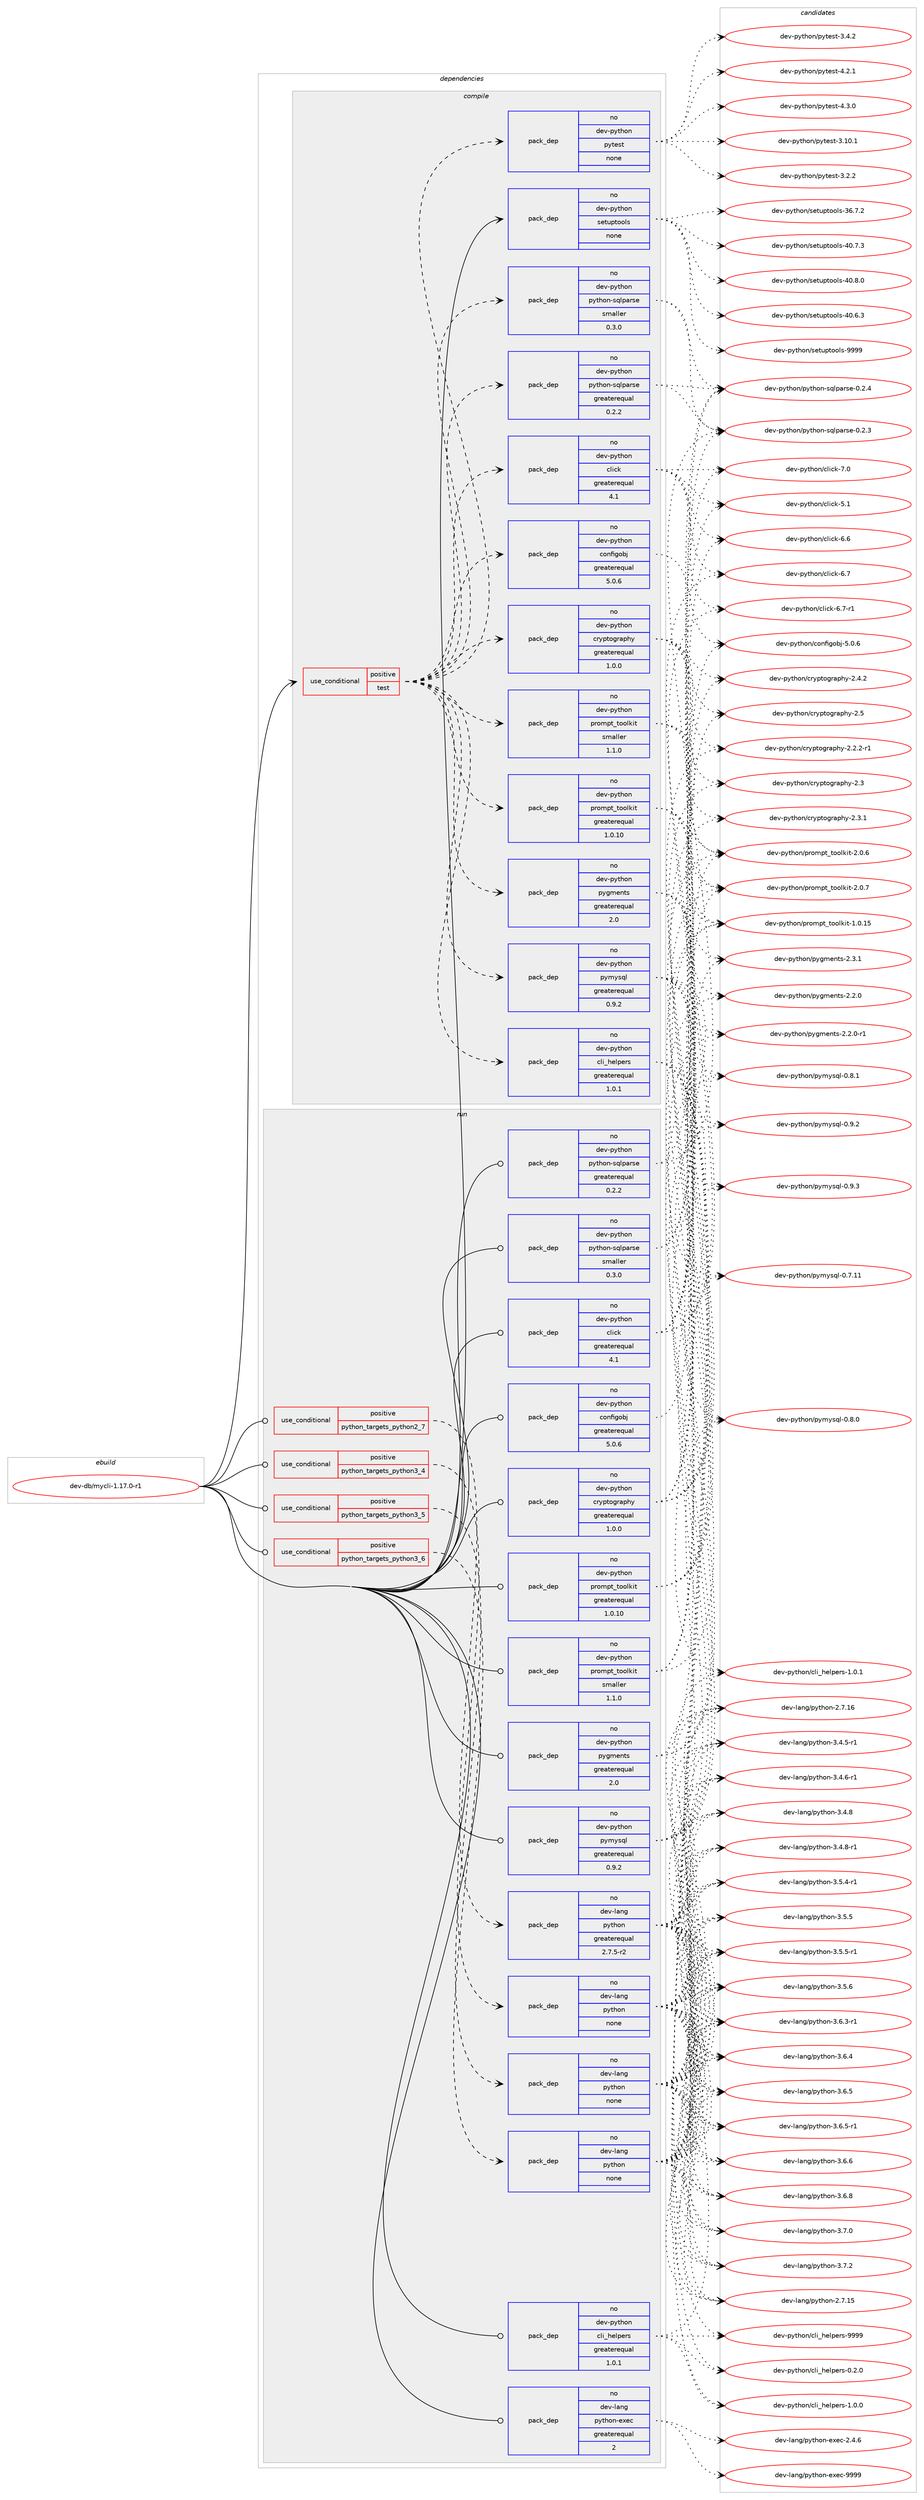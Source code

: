 digraph prolog {

# *************
# Graph options
# *************

newrank=true;
concentrate=true;
compound=true;
graph [rankdir=LR,fontname=Helvetica,fontsize=10,ranksep=1.5];#, ranksep=2.5, nodesep=0.2];
edge  [arrowhead=vee];
node  [fontname=Helvetica,fontsize=10];

# **********
# The ebuild
# **********

subgraph cluster_leftcol {
color=gray;
rank=same;
label=<<i>ebuild</i>>;
id [label="dev-db/mycli-1.17.0-r1", color=red, width=4, href="../dev-db/mycli-1.17.0-r1.svg"];
}

# ****************
# The dependencies
# ****************

subgraph cluster_midcol {
color=gray;
label=<<i>dependencies</i>>;
subgraph cluster_compile {
fillcolor="#eeeeee";
style=filled;
label=<<i>compile</i>>;
subgraph cond357206 {
dependency1319750 [label=<<TABLE BORDER="0" CELLBORDER="1" CELLSPACING="0" CELLPADDING="4"><TR><TD ROWSPAN="3" CELLPADDING="10">use_conditional</TD></TR><TR><TD>positive</TD></TR><TR><TD>test</TD></TR></TABLE>>, shape=none, color=red];
subgraph pack941618 {
dependency1319751 [label=<<TABLE BORDER="0" CELLBORDER="1" CELLSPACING="0" CELLPADDING="4" WIDTH="220"><TR><TD ROWSPAN="6" CELLPADDING="30">pack_dep</TD></TR><TR><TD WIDTH="110">no</TD></TR><TR><TD>dev-python</TD></TR><TR><TD>pytest</TD></TR><TR><TD>none</TD></TR><TR><TD></TD></TR></TABLE>>, shape=none, color=blue];
}
dependency1319750:e -> dependency1319751:w [weight=20,style="dashed",arrowhead="vee"];
subgraph pack941619 {
dependency1319752 [label=<<TABLE BORDER="0" CELLBORDER="1" CELLSPACING="0" CELLPADDING="4" WIDTH="220"><TR><TD ROWSPAN="6" CELLPADDING="30">pack_dep</TD></TR><TR><TD WIDTH="110">no</TD></TR><TR><TD>dev-python</TD></TR><TR><TD>cli_helpers</TD></TR><TR><TD>greaterequal</TD></TR><TR><TD>1.0.1</TD></TR></TABLE>>, shape=none, color=blue];
}
dependency1319750:e -> dependency1319752:w [weight=20,style="dashed",arrowhead="vee"];
subgraph pack941620 {
dependency1319753 [label=<<TABLE BORDER="0" CELLBORDER="1" CELLSPACING="0" CELLPADDING="4" WIDTH="220"><TR><TD ROWSPAN="6" CELLPADDING="30">pack_dep</TD></TR><TR><TD WIDTH="110">no</TD></TR><TR><TD>dev-python</TD></TR><TR><TD>click</TD></TR><TR><TD>greaterequal</TD></TR><TR><TD>4.1</TD></TR></TABLE>>, shape=none, color=blue];
}
dependency1319750:e -> dependency1319753:w [weight=20,style="dashed",arrowhead="vee"];
subgraph pack941621 {
dependency1319754 [label=<<TABLE BORDER="0" CELLBORDER="1" CELLSPACING="0" CELLPADDING="4" WIDTH="220"><TR><TD ROWSPAN="6" CELLPADDING="30">pack_dep</TD></TR><TR><TD WIDTH="110">no</TD></TR><TR><TD>dev-python</TD></TR><TR><TD>configobj</TD></TR><TR><TD>greaterequal</TD></TR><TR><TD>5.0.6</TD></TR></TABLE>>, shape=none, color=blue];
}
dependency1319750:e -> dependency1319754:w [weight=20,style="dashed",arrowhead="vee"];
subgraph pack941622 {
dependency1319755 [label=<<TABLE BORDER="0" CELLBORDER="1" CELLSPACING="0" CELLPADDING="4" WIDTH="220"><TR><TD ROWSPAN="6" CELLPADDING="30">pack_dep</TD></TR><TR><TD WIDTH="110">no</TD></TR><TR><TD>dev-python</TD></TR><TR><TD>cryptography</TD></TR><TR><TD>greaterequal</TD></TR><TR><TD>1.0.0</TD></TR></TABLE>>, shape=none, color=blue];
}
dependency1319750:e -> dependency1319755:w [weight=20,style="dashed",arrowhead="vee"];
subgraph pack941623 {
dependency1319756 [label=<<TABLE BORDER="0" CELLBORDER="1" CELLSPACING="0" CELLPADDING="4" WIDTH="220"><TR><TD ROWSPAN="6" CELLPADDING="30">pack_dep</TD></TR><TR><TD WIDTH="110">no</TD></TR><TR><TD>dev-python</TD></TR><TR><TD>prompt_toolkit</TD></TR><TR><TD>greaterequal</TD></TR><TR><TD>1.0.10</TD></TR></TABLE>>, shape=none, color=blue];
}
dependency1319750:e -> dependency1319756:w [weight=20,style="dashed",arrowhead="vee"];
subgraph pack941624 {
dependency1319757 [label=<<TABLE BORDER="0" CELLBORDER="1" CELLSPACING="0" CELLPADDING="4" WIDTH="220"><TR><TD ROWSPAN="6" CELLPADDING="30">pack_dep</TD></TR><TR><TD WIDTH="110">no</TD></TR><TR><TD>dev-python</TD></TR><TR><TD>prompt_toolkit</TD></TR><TR><TD>smaller</TD></TR><TR><TD>1.1.0</TD></TR></TABLE>>, shape=none, color=blue];
}
dependency1319750:e -> dependency1319757:w [weight=20,style="dashed",arrowhead="vee"];
subgraph pack941625 {
dependency1319758 [label=<<TABLE BORDER="0" CELLBORDER="1" CELLSPACING="0" CELLPADDING="4" WIDTH="220"><TR><TD ROWSPAN="6" CELLPADDING="30">pack_dep</TD></TR><TR><TD WIDTH="110">no</TD></TR><TR><TD>dev-python</TD></TR><TR><TD>pygments</TD></TR><TR><TD>greaterequal</TD></TR><TR><TD>2.0</TD></TR></TABLE>>, shape=none, color=blue];
}
dependency1319750:e -> dependency1319758:w [weight=20,style="dashed",arrowhead="vee"];
subgraph pack941626 {
dependency1319759 [label=<<TABLE BORDER="0" CELLBORDER="1" CELLSPACING="0" CELLPADDING="4" WIDTH="220"><TR><TD ROWSPAN="6" CELLPADDING="30">pack_dep</TD></TR><TR><TD WIDTH="110">no</TD></TR><TR><TD>dev-python</TD></TR><TR><TD>pymysql</TD></TR><TR><TD>greaterequal</TD></TR><TR><TD>0.9.2</TD></TR></TABLE>>, shape=none, color=blue];
}
dependency1319750:e -> dependency1319759:w [weight=20,style="dashed",arrowhead="vee"];
subgraph pack941627 {
dependency1319760 [label=<<TABLE BORDER="0" CELLBORDER="1" CELLSPACING="0" CELLPADDING="4" WIDTH="220"><TR><TD ROWSPAN="6" CELLPADDING="30">pack_dep</TD></TR><TR><TD WIDTH="110">no</TD></TR><TR><TD>dev-python</TD></TR><TR><TD>python-sqlparse</TD></TR><TR><TD>greaterequal</TD></TR><TR><TD>0.2.2</TD></TR></TABLE>>, shape=none, color=blue];
}
dependency1319750:e -> dependency1319760:w [weight=20,style="dashed",arrowhead="vee"];
subgraph pack941628 {
dependency1319761 [label=<<TABLE BORDER="0" CELLBORDER="1" CELLSPACING="0" CELLPADDING="4" WIDTH="220"><TR><TD ROWSPAN="6" CELLPADDING="30">pack_dep</TD></TR><TR><TD WIDTH="110">no</TD></TR><TR><TD>dev-python</TD></TR><TR><TD>python-sqlparse</TD></TR><TR><TD>smaller</TD></TR><TR><TD>0.3.0</TD></TR></TABLE>>, shape=none, color=blue];
}
dependency1319750:e -> dependency1319761:w [weight=20,style="dashed",arrowhead="vee"];
}
id:e -> dependency1319750:w [weight=20,style="solid",arrowhead="vee"];
subgraph pack941629 {
dependency1319762 [label=<<TABLE BORDER="0" CELLBORDER="1" CELLSPACING="0" CELLPADDING="4" WIDTH="220"><TR><TD ROWSPAN="6" CELLPADDING="30">pack_dep</TD></TR><TR><TD WIDTH="110">no</TD></TR><TR><TD>dev-python</TD></TR><TR><TD>setuptools</TD></TR><TR><TD>none</TD></TR><TR><TD></TD></TR></TABLE>>, shape=none, color=blue];
}
id:e -> dependency1319762:w [weight=20,style="solid",arrowhead="vee"];
}
subgraph cluster_compileandrun {
fillcolor="#eeeeee";
style=filled;
label=<<i>compile and run</i>>;
}
subgraph cluster_run {
fillcolor="#eeeeee";
style=filled;
label=<<i>run</i>>;
subgraph cond357207 {
dependency1319763 [label=<<TABLE BORDER="0" CELLBORDER="1" CELLSPACING="0" CELLPADDING="4"><TR><TD ROWSPAN="3" CELLPADDING="10">use_conditional</TD></TR><TR><TD>positive</TD></TR><TR><TD>python_targets_python2_7</TD></TR></TABLE>>, shape=none, color=red];
subgraph pack941630 {
dependency1319764 [label=<<TABLE BORDER="0" CELLBORDER="1" CELLSPACING="0" CELLPADDING="4" WIDTH="220"><TR><TD ROWSPAN="6" CELLPADDING="30">pack_dep</TD></TR><TR><TD WIDTH="110">no</TD></TR><TR><TD>dev-lang</TD></TR><TR><TD>python</TD></TR><TR><TD>greaterequal</TD></TR><TR><TD>2.7.5-r2</TD></TR></TABLE>>, shape=none, color=blue];
}
dependency1319763:e -> dependency1319764:w [weight=20,style="dashed",arrowhead="vee"];
}
id:e -> dependency1319763:w [weight=20,style="solid",arrowhead="odot"];
subgraph cond357208 {
dependency1319765 [label=<<TABLE BORDER="0" CELLBORDER="1" CELLSPACING="0" CELLPADDING="4"><TR><TD ROWSPAN="3" CELLPADDING="10">use_conditional</TD></TR><TR><TD>positive</TD></TR><TR><TD>python_targets_python3_4</TD></TR></TABLE>>, shape=none, color=red];
subgraph pack941631 {
dependency1319766 [label=<<TABLE BORDER="0" CELLBORDER="1" CELLSPACING="0" CELLPADDING="4" WIDTH="220"><TR><TD ROWSPAN="6" CELLPADDING="30">pack_dep</TD></TR><TR><TD WIDTH="110">no</TD></TR><TR><TD>dev-lang</TD></TR><TR><TD>python</TD></TR><TR><TD>none</TD></TR><TR><TD></TD></TR></TABLE>>, shape=none, color=blue];
}
dependency1319765:e -> dependency1319766:w [weight=20,style="dashed",arrowhead="vee"];
}
id:e -> dependency1319765:w [weight=20,style="solid",arrowhead="odot"];
subgraph cond357209 {
dependency1319767 [label=<<TABLE BORDER="0" CELLBORDER="1" CELLSPACING="0" CELLPADDING="4"><TR><TD ROWSPAN="3" CELLPADDING="10">use_conditional</TD></TR><TR><TD>positive</TD></TR><TR><TD>python_targets_python3_5</TD></TR></TABLE>>, shape=none, color=red];
subgraph pack941632 {
dependency1319768 [label=<<TABLE BORDER="0" CELLBORDER="1" CELLSPACING="0" CELLPADDING="4" WIDTH="220"><TR><TD ROWSPAN="6" CELLPADDING="30">pack_dep</TD></TR><TR><TD WIDTH="110">no</TD></TR><TR><TD>dev-lang</TD></TR><TR><TD>python</TD></TR><TR><TD>none</TD></TR><TR><TD></TD></TR></TABLE>>, shape=none, color=blue];
}
dependency1319767:e -> dependency1319768:w [weight=20,style="dashed",arrowhead="vee"];
}
id:e -> dependency1319767:w [weight=20,style="solid",arrowhead="odot"];
subgraph cond357210 {
dependency1319769 [label=<<TABLE BORDER="0" CELLBORDER="1" CELLSPACING="0" CELLPADDING="4"><TR><TD ROWSPAN="3" CELLPADDING="10">use_conditional</TD></TR><TR><TD>positive</TD></TR><TR><TD>python_targets_python3_6</TD></TR></TABLE>>, shape=none, color=red];
subgraph pack941633 {
dependency1319770 [label=<<TABLE BORDER="0" CELLBORDER="1" CELLSPACING="0" CELLPADDING="4" WIDTH="220"><TR><TD ROWSPAN="6" CELLPADDING="30">pack_dep</TD></TR><TR><TD WIDTH="110">no</TD></TR><TR><TD>dev-lang</TD></TR><TR><TD>python</TD></TR><TR><TD>none</TD></TR><TR><TD></TD></TR></TABLE>>, shape=none, color=blue];
}
dependency1319769:e -> dependency1319770:w [weight=20,style="dashed",arrowhead="vee"];
}
id:e -> dependency1319769:w [weight=20,style="solid",arrowhead="odot"];
subgraph pack941634 {
dependency1319771 [label=<<TABLE BORDER="0" CELLBORDER="1" CELLSPACING="0" CELLPADDING="4" WIDTH="220"><TR><TD ROWSPAN="6" CELLPADDING="30">pack_dep</TD></TR><TR><TD WIDTH="110">no</TD></TR><TR><TD>dev-lang</TD></TR><TR><TD>python-exec</TD></TR><TR><TD>greaterequal</TD></TR><TR><TD>2</TD></TR></TABLE>>, shape=none, color=blue];
}
id:e -> dependency1319771:w [weight=20,style="solid",arrowhead="odot"];
subgraph pack941635 {
dependency1319772 [label=<<TABLE BORDER="0" CELLBORDER="1" CELLSPACING="0" CELLPADDING="4" WIDTH="220"><TR><TD ROWSPAN="6" CELLPADDING="30">pack_dep</TD></TR><TR><TD WIDTH="110">no</TD></TR><TR><TD>dev-python</TD></TR><TR><TD>cli_helpers</TD></TR><TR><TD>greaterequal</TD></TR><TR><TD>1.0.1</TD></TR></TABLE>>, shape=none, color=blue];
}
id:e -> dependency1319772:w [weight=20,style="solid",arrowhead="odot"];
subgraph pack941636 {
dependency1319773 [label=<<TABLE BORDER="0" CELLBORDER="1" CELLSPACING="0" CELLPADDING="4" WIDTH="220"><TR><TD ROWSPAN="6" CELLPADDING="30">pack_dep</TD></TR><TR><TD WIDTH="110">no</TD></TR><TR><TD>dev-python</TD></TR><TR><TD>click</TD></TR><TR><TD>greaterequal</TD></TR><TR><TD>4.1</TD></TR></TABLE>>, shape=none, color=blue];
}
id:e -> dependency1319773:w [weight=20,style="solid",arrowhead="odot"];
subgraph pack941637 {
dependency1319774 [label=<<TABLE BORDER="0" CELLBORDER="1" CELLSPACING="0" CELLPADDING="4" WIDTH="220"><TR><TD ROWSPAN="6" CELLPADDING="30">pack_dep</TD></TR><TR><TD WIDTH="110">no</TD></TR><TR><TD>dev-python</TD></TR><TR><TD>configobj</TD></TR><TR><TD>greaterequal</TD></TR><TR><TD>5.0.6</TD></TR></TABLE>>, shape=none, color=blue];
}
id:e -> dependency1319774:w [weight=20,style="solid",arrowhead="odot"];
subgraph pack941638 {
dependency1319775 [label=<<TABLE BORDER="0" CELLBORDER="1" CELLSPACING="0" CELLPADDING="4" WIDTH="220"><TR><TD ROWSPAN="6" CELLPADDING="30">pack_dep</TD></TR><TR><TD WIDTH="110">no</TD></TR><TR><TD>dev-python</TD></TR><TR><TD>cryptography</TD></TR><TR><TD>greaterequal</TD></TR><TR><TD>1.0.0</TD></TR></TABLE>>, shape=none, color=blue];
}
id:e -> dependency1319775:w [weight=20,style="solid",arrowhead="odot"];
subgraph pack941639 {
dependency1319776 [label=<<TABLE BORDER="0" CELLBORDER="1" CELLSPACING="0" CELLPADDING="4" WIDTH="220"><TR><TD ROWSPAN="6" CELLPADDING="30">pack_dep</TD></TR><TR><TD WIDTH="110">no</TD></TR><TR><TD>dev-python</TD></TR><TR><TD>prompt_toolkit</TD></TR><TR><TD>greaterequal</TD></TR><TR><TD>1.0.10</TD></TR></TABLE>>, shape=none, color=blue];
}
id:e -> dependency1319776:w [weight=20,style="solid",arrowhead="odot"];
subgraph pack941640 {
dependency1319777 [label=<<TABLE BORDER="0" CELLBORDER="1" CELLSPACING="0" CELLPADDING="4" WIDTH="220"><TR><TD ROWSPAN="6" CELLPADDING="30">pack_dep</TD></TR><TR><TD WIDTH="110">no</TD></TR><TR><TD>dev-python</TD></TR><TR><TD>prompt_toolkit</TD></TR><TR><TD>smaller</TD></TR><TR><TD>1.1.0</TD></TR></TABLE>>, shape=none, color=blue];
}
id:e -> dependency1319777:w [weight=20,style="solid",arrowhead="odot"];
subgraph pack941641 {
dependency1319778 [label=<<TABLE BORDER="0" CELLBORDER="1" CELLSPACING="0" CELLPADDING="4" WIDTH="220"><TR><TD ROWSPAN="6" CELLPADDING="30">pack_dep</TD></TR><TR><TD WIDTH="110">no</TD></TR><TR><TD>dev-python</TD></TR><TR><TD>pygments</TD></TR><TR><TD>greaterequal</TD></TR><TR><TD>2.0</TD></TR></TABLE>>, shape=none, color=blue];
}
id:e -> dependency1319778:w [weight=20,style="solid",arrowhead="odot"];
subgraph pack941642 {
dependency1319779 [label=<<TABLE BORDER="0" CELLBORDER="1" CELLSPACING="0" CELLPADDING="4" WIDTH="220"><TR><TD ROWSPAN="6" CELLPADDING="30">pack_dep</TD></TR><TR><TD WIDTH="110">no</TD></TR><TR><TD>dev-python</TD></TR><TR><TD>pymysql</TD></TR><TR><TD>greaterequal</TD></TR><TR><TD>0.9.2</TD></TR></TABLE>>, shape=none, color=blue];
}
id:e -> dependency1319779:w [weight=20,style="solid",arrowhead="odot"];
subgraph pack941643 {
dependency1319780 [label=<<TABLE BORDER="0" CELLBORDER="1" CELLSPACING="0" CELLPADDING="4" WIDTH="220"><TR><TD ROWSPAN="6" CELLPADDING="30">pack_dep</TD></TR><TR><TD WIDTH="110">no</TD></TR><TR><TD>dev-python</TD></TR><TR><TD>python-sqlparse</TD></TR><TR><TD>greaterequal</TD></TR><TR><TD>0.2.2</TD></TR></TABLE>>, shape=none, color=blue];
}
id:e -> dependency1319780:w [weight=20,style="solid",arrowhead="odot"];
subgraph pack941644 {
dependency1319781 [label=<<TABLE BORDER="0" CELLBORDER="1" CELLSPACING="0" CELLPADDING="4" WIDTH="220"><TR><TD ROWSPAN="6" CELLPADDING="30">pack_dep</TD></TR><TR><TD WIDTH="110">no</TD></TR><TR><TD>dev-python</TD></TR><TR><TD>python-sqlparse</TD></TR><TR><TD>smaller</TD></TR><TR><TD>0.3.0</TD></TR></TABLE>>, shape=none, color=blue];
}
id:e -> dependency1319781:w [weight=20,style="solid",arrowhead="odot"];
}
}

# **************
# The candidates
# **************

subgraph cluster_choices {
rank=same;
color=gray;
label=<<i>candidates</i>>;

subgraph choice941618 {
color=black;
nodesep=1;
choice100101118451121211161041111104711212111610111511645514649484649 [label="dev-python/pytest-3.10.1", color=red, width=4,href="../dev-python/pytest-3.10.1.svg"];
choice1001011184511212111610411111047112121116101115116455146504650 [label="dev-python/pytest-3.2.2", color=red, width=4,href="../dev-python/pytest-3.2.2.svg"];
choice1001011184511212111610411111047112121116101115116455146524650 [label="dev-python/pytest-3.4.2", color=red, width=4,href="../dev-python/pytest-3.4.2.svg"];
choice1001011184511212111610411111047112121116101115116455246504649 [label="dev-python/pytest-4.2.1", color=red, width=4,href="../dev-python/pytest-4.2.1.svg"];
choice1001011184511212111610411111047112121116101115116455246514648 [label="dev-python/pytest-4.3.0", color=red, width=4,href="../dev-python/pytest-4.3.0.svg"];
dependency1319751:e -> choice100101118451121211161041111104711212111610111511645514649484649:w [style=dotted,weight="100"];
dependency1319751:e -> choice1001011184511212111610411111047112121116101115116455146504650:w [style=dotted,weight="100"];
dependency1319751:e -> choice1001011184511212111610411111047112121116101115116455146524650:w [style=dotted,weight="100"];
dependency1319751:e -> choice1001011184511212111610411111047112121116101115116455246504649:w [style=dotted,weight="100"];
dependency1319751:e -> choice1001011184511212111610411111047112121116101115116455246514648:w [style=dotted,weight="100"];
}
subgraph choice941619 {
color=black;
nodesep=1;
choice10010111845112121116104111110479910810595104101108112101114115454846504648 [label="dev-python/cli_helpers-0.2.0", color=red, width=4,href="../dev-python/cli_helpers-0.2.0.svg"];
choice10010111845112121116104111110479910810595104101108112101114115454946484648 [label="dev-python/cli_helpers-1.0.0", color=red, width=4,href="../dev-python/cli_helpers-1.0.0.svg"];
choice10010111845112121116104111110479910810595104101108112101114115454946484649 [label="dev-python/cli_helpers-1.0.1", color=red, width=4,href="../dev-python/cli_helpers-1.0.1.svg"];
choice100101118451121211161041111104799108105951041011081121011141154557575757 [label="dev-python/cli_helpers-9999", color=red, width=4,href="../dev-python/cli_helpers-9999.svg"];
dependency1319752:e -> choice10010111845112121116104111110479910810595104101108112101114115454846504648:w [style=dotted,weight="100"];
dependency1319752:e -> choice10010111845112121116104111110479910810595104101108112101114115454946484648:w [style=dotted,weight="100"];
dependency1319752:e -> choice10010111845112121116104111110479910810595104101108112101114115454946484649:w [style=dotted,weight="100"];
dependency1319752:e -> choice100101118451121211161041111104799108105951041011081121011141154557575757:w [style=dotted,weight="100"];
}
subgraph choice941620 {
color=black;
nodesep=1;
choice1001011184511212111610411111047991081059910745534649 [label="dev-python/click-5.1", color=red, width=4,href="../dev-python/click-5.1.svg"];
choice1001011184511212111610411111047991081059910745544654 [label="dev-python/click-6.6", color=red, width=4,href="../dev-python/click-6.6.svg"];
choice1001011184511212111610411111047991081059910745544655 [label="dev-python/click-6.7", color=red, width=4,href="../dev-python/click-6.7.svg"];
choice10010111845112121116104111110479910810599107455446554511449 [label="dev-python/click-6.7-r1", color=red, width=4,href="../dev-python/click-6.7-r1.svg"];
choice1001011184511212111610411111047991081059910745554648 [label="dev-python/click-7.0", color=red, width=4,href="../dev-python/click-7.0.svg"];
dependency1319753:e -> choice1001011184511212111610411111047991081059910745534649:w [style=dotted,weight="100"];
dependency1319753:e -> choice1001011184511212111610411111047991081059910745544654:w [style=dotted,weight="100"];
dependency1319753:e -> choice1001011184511212111610411111047991081059910745544655:w [style=dotted,weight="100"];
dependency1319753:e -> choice10010111845112121116104111110479910810599107455446554511449:w [style=dotted,weight="100"];
dependency1319753:e -> choice1001011184511212111610411111047991081059910745554648:w [style=dotted,weight="100"];
}
subgraph choice941621 {
color=black;
nodesep=1;
choice10010111845112121116104111110479911111010210510311198106455346484654 [label="dev-python/configobj-5.0.6", color=red, width=4,href="../dev-python/configobj-5.0.6.svg"];
dependency1319754:e -> choice10010111845112121116104111110479911111010210510311198106455346484654:w [style=dotted,weight="100"];
}
subgraph choice941622 {
color=black;
nodesep=1;
choice100101118451121211161041111104799114121112116111103114971121041214550465046504511449 [label="dev-python/cryptography-2.2.2-r1", color=red, width=4,href="../dev-python/cryptography-2.2.2-r1.svg"];
choice1001011184511212111610411111047991141211121161111031149711210412145504651 [label="dev-python/cryptography-2.3", color=red, width=4,href="../dev-python/cryptography-2.3.svg"];
choice10010111845112121116104111110479911412111211611110311497112104121455046514649 [label="dev-python/cryptography-2.3.1", color=red, width=4,href="../dev-python/cryptography-2.3.1.svg"];
choice10010111845112121116104111110479911412111211611110311497112104121455046524650 [label="dev-python/cryptography-2.4.2", color=red, width=4,href="../dev-python/cryptography-2.4.2.svg"];
choice1001011184511212111610411111047991141211121161111031149711210412145504653 [label="dev-python/cryptography-2.5", color=red, width=4,href="../dev-python/cryptography-2.5.svg"];
dependency1319755:e -> choice100101118451121211161041111104799114121112116111103114971121041214550465046504511449:w [style=dotted,weight="100"];
dependency1319755:e -> choice1001011184511212111610411111047991141211121161111031149711210412145504651:w [style=dotted,weight="100"];
dependency1319755:e -> choice10010111845112121116104111110479911412111211611110311497112104121455046514649:w [style=dotted,weight="100"];
dependency1319755:e -> choice10010111845112121116104111110479911412111211611110311497112104121455046524650:w [style=dotted,weight="100"];
dependency1319755:e -> choice1001011184511212111610411111047991141211121161111031149711210412145504653:w [style=dotted,weight="100"];
}
subgraph choice941623 {
color=black;
nodesep=1;
choice10010111845112121116104111110471121141111091121169511611111110810710511645494648464953 [label="dev-python/prompt_toolkit-1.0.15", color=red, width=4,href="../dev-python/prompt_toolkit-1.0.15.svg"];
choice100101118451121211161041111104711211411110911211695116111111108107105116455046484654 [label="dev-python/prompt_toolkit-2.0.6", color=red, width=4,href="../dev-python/prompt_toolkit-2.0.6.svg"];
choice100101118451121211161041111104711211411110911211695116111111108107105116455046484655 [label="dev-python/prompt_toolkit-2.0.7", color=red, width=4,href="../dev-python/prompt_toolkit-2.0.7.svg"];
dependency1319756:e -> choice10010111845112121116104111110471121141111091121169511611111110810710511645494648464953:w [style=dotted,weight="100"];
dependency1319756:e -> choice100101118451121211161041111104711211411110911211695116111111108107105116455046484654:w [style=dotted,weight="100"];
dependency1319756:e -> choice100101118451121211161041111104711211411110911211695116111111108107105116455046484655:w [style=dotted,weight="100"];
}
subgraph choice941624 {
color=black;
nodesep=1;
choice10010111845112121116104111110471121141111091121169511611111110810710511645494648464953 [label="dev-python/prompt_toolkit-1.0.15", color=red, width=4,href="../dev-python/prompt_toolkit-1.0.15.svg"];
choice100101118451121211161041111104711211411110911211695116111111108107105116455046484654 [label="dev-python/prompt_toolkit-2.0.6", color=red, width=4,href="../dev-python/prompt_toolkit-2.0.6.svg"];
choice100101118451121211161041111104711211411110911211695116111111108107105116455046484655 [label="dev-python/prompt_toolkit-2.0.7", color=red, width=4,href="../dev-python/prompt_toolkit-2.0.7.svg"];
dependency1319757:e -> choice10010111845112121116104111110471121141111091121169511611111110810710511645494648464953:w [style=dotted,weight="100"];
dependency1319757:e -> choice100101118451121211161041111104711211411110911211695116111111108107105116455046484654:w [style=dotted,weight="100"];
dependency1319757:e -> choice100101118451121211161041111104711211411110911211695116111111108107105116455046484655:w [style=dotted,weight="100"];
}
subgraph choice941625 {
color=black;
nodesep=1;
choice1001011184511212111610411111047112121103109101110116115455046504648 [label="dev-python/pygments-2.2.0", color=red, width=4,href="../dev-python/pygments-2.2.0.svg"];
choice10010111845112121116104111110471121211031091011101161154550465046484511449 [label="dev-python/pygments-2.2.0-r1", color=red, width=4,href="../dev-python/pygments-2.2.0-r1.svg"];
choice1001011184511212111610411111047112121103109101110116115455046514649 [label="dev-python/pygments-2.3.1", color=red, width=4,href="../dev-python/pygments-2.3.1.svg"];
dependency1319758:e -> choice1001011184511212111610411111047112121103109101110116115455046504648:w [style=dotted,weight="100"];
dependency1319758:e -> choice10010111845112121116104111110471121211031091011101161154550465046484511449:w [style=dotted,weight="100"];
dependency1319758:e -> choice1001011184511212111610411111047112121103109101110116115455046514649:w [style=dotted,weight="100"];
}
subgraph choice941626 {
color=black;
nodesep=1;
choice100101118451121211161041111104711212110912111511310845484655464949 [label="dev-python/pymysql-0.7.11", color=red, width=4,href="../dev-python/pymysql-0.7.11.svg"];
choice1001011184511212111610411111047112121109121115113108454846564648 [label="dev-python/pymysql-0.8.0", color=red, width=4,href="../dev-python/pymysql-0.8.0.svg"];
choice1001011184511212111610411111047112121109121115113108454846564649 [label="dev-python/pymysql-0.8.1", color=red, width=4,href="../dev-python/pymysql-0.8.1.svg"];
choice1001011184511212111610411111047112121109121115113108454846574650 [label="dev-python/pymysql-0.9.2", color=red, width=4,href="../dev-python/pymysql-0.9.2.svg"];
choice1001011184511212111610411111047112121109121115113108454846574651 [label="dev-python/pymysql-0.9.3", color=red, width=4,href="../dev-python/pymysql-0.9.3.svg"];
dependency1319759:e -> choice100101118451121211161041111104711212110912111511310845484655464949:w [style=dotted,weight="100"];
dependency1319759:e -> choice1001011184511212111610411111047112121109121115113108454846564648:w [style=dotted,weight="100"];
dependency1319759:e -> choice1001011184511212111610411111047112121109121115113108454846564649:w [style=dotted,weight="100"];
dependency1319759:e -> choice1001011184511212111610411111047112121109121115113108454846574650:w [style=dotted,weight="100"];
dependency1319759:e -> choice1001011184511212111610411111047112121109121115113108454846574651:w [style=dotted,weight="100"];
}
subgraph choice941627 {
color=black;
nodesep=1;
choice10010111845112121116104111110471121211161041111104511511310811297114115101454846504651 [label="dev-python/python-sqlparse-0.2.3", color=red, width=4,href="../dev-python/python-sqlparse-0.2.3.svg"];
choice10010111845112121116104111110471121211161041111104511511310811297114115101454846504652 [label="dev-python/python-sqlparse-0.2.4", color=red, width=4,href="../dev-python/python-sqlparse-0.2.4.svg"];
dependency1319760:e -> choice10010111845112121116104111110471121211161041111104511511310811297114115101454846504651:w [style=dotted,weight="100"];
dependency1319760:e -> choice10010111845112121116104111110471121211161041111104511511310811297114115101454846504652:w [style=dotted,weight="100"];
}
subgraph choice941628 {
color=black;
nodesep=1;
choice10010111845112121116104111110471121211161041111104511511310811297114115101454846504651 [label="dev-python/python-sqlparse-0.2.3", color=red, width=4,href="../dev-python/python-sqlparse-0.2.3.svg"];
choice10010111845112121116104111110471121211161041111104511511310811297114115101454846504652 [label="dev-python/python-sqlparse-0.2.4", color=red, width=4,href="../dev-python/python-sqlparse-0.2.4.svg"];
dependency1319761:e -> choice10010111845112121116104111110471121211161041111104511511310811297114115101454846504651:w [style=dotted,weight="100"];
dependency1319761:e -> choice10010111845112121116104111110471121211161041111104511511310811297114115101454846504652:w [style=dotted,weight="100"];
}
subgraph choice941629 {
color=black;
nodesep=1;
choice100101118451121211161041111104711510111611711211611111110811545515446554650 [label="dev-python/setuptools-36.7.2", color=red, width=4,href="../dev-python/setuptools-36.7.2.svg"];
choice100101118451121211161041111104711510111611711211611111110811545524846544651 [label="dev-python/setuptools-40.6.3", color=red, width=4,href="../dev-python/setuptools-40.6.3.svg"];
choice100101118451121211161041111104711510111611711211611111110811545524846554651 [label="dev-python/setuptools-40.7.3", color=red, width=4,href="../dev-python/setuptools-40.7.3.svg"];
choice100101118451121211161041111104711510111611711211611111110811545524846564648 [label="dev-python/setuptools-40.8.0", color=red, width=4,href="../dev-python/setuptools-40.8.0.svg"];
choice10010111845112121116104111110471151011161171121161111111081154557575757 [label="dev-python/setuptools-9999", color=red, width=4,href="../dev-python/setuptools-9999.svg"];
dependency1319762:e -> choice100101118451121211161041111104711510111611711211611111110811545515446554650:w [style=dotted,weight="100"];
dependency1319762:e -> choice100101118451121211161041111104711510111611711211611111110811545524846544651:w [style=dotted,weight="100"];
dependency1319762:e -> choice100101118451121211161041111104711510111611711211611111110811545524846554651:w [style=dotted,weight="100"];
dependency1319762:e -> choice100101118451121211161041111104711510111611711211611111110811545524846564648:w [style=dotted,weight="100"];
dependency1319762:e -> choice10010111845112121116104111110471151011161171121161111111081154557575757:w [style=dotted,weight="100"];
}
subgraph choice941630 {
color=black;
nodesep=1;
choice10010111845108971101034711212111610411111045504655464953 [label="dev-lang/python-2.7.15", color=red, width=4,href="../dev-lang/python-2.7.15.svg"];
choice10010111845108971101034711212111610411111045504655464954 [label="dev-lang/python-2.7.16", color=red, width=4,href="../dev-lang/python-2.7.16.svg"];
choice1001011184510897110103471121211161041111104551465246534511449 [label="dev-lang/python-3.4.5-r1", color=red, width=4,href="../dev-lang/python-3.4.5-r1.svg"];
choice1001011184510897110103471121211161041111104551465246544511449 [label="dev-lang/python-3.4.6-r1", color=red, width=4,href="../dev-lang/python-3.4.6-r1.svg"];
choice100101118451089711010347112121116104111110455146524656 [label="dev-lang/python-3.4.8", color=red, width=4,href="../dev-lang/python-3.4.8.svg"];
choice1001011184510897110103471121211161041111104551465246564511449 [label="dev-lang/python-3.4.8-r1", color=red, width=4,href="../dev-lang/python-3.4.8-r1.svg"];
choice1001011184510897110103471121211161041111104551465346524511449 [label="dev-lang/python-3.5.4-r1", color=red, width=4,href="../dev-lang/python-3.5.4-r1.svg"];
choice100101118451089711010347112121116104111110455146534653 [label="dev-lang/python-3.5.5", color=red, width=4,href="../dev-lang/python-3.5.5.svg"];
choice1001011184510897110103471121211161041111104551465346534511449 [label="dev-lang/python-3.5.5-r1", color=red, width=4,href="../dev-lang/python-3.5.5-r1.svg"];
choice100101118451089711010347112121116104111110455146534654 [label="dev-lang/python-3.5.6", color=red, width=4,href="../dev-lang/python-3.5.6.svg"];
choice1001011184510897110103471121211161041111104551465446514511449 [label="dev-lang/python-3.6.3-r1", color=red, width=4,href="../dev-lang/python-3.6.3-r1.svg"];
choice100101118451089711010347112121116104111110455146544652 [label="dev-lang/python-3.6.4", color=red, width=4,href="../dev-lang/python-3.6.4.svg"];
choice100101118451089711010347112121116104111110455146544653 [label="dev-lang/python-3.6.5", color=red, width=4,href="../dev-lang/python-3.6.5.svg"];
choice1001011184510897110103471121211161041111104551465446534511449 [label="dev-lang/python-3.6.5-r1", color=red, width=4,href="../dev-lang/python-3.6.5-r1.svg"];
choice100101118451089711010347112121116104111110455146544654 [label="dev-lang/python-3.6.6", color=red, width=4,href="../dev-lang/python-3.6.6.svg"];
choice100101118451089711010347112121116104111110455146544656 [label="dev-lang/python-3.6.8", color=red, width=4,href="../dev-lang/python-3.6.8.svg"];
choice100101118451089711010347112121116104111110455146554648 [label="dev-lang/python-3.7.0", color=red, width=4,href="../dev-lang/python-3.7.0.svg"];
choice100101118451089711010347112121116104111110455146554650 [label="dev-lang/python-3.7.2", color=red, width=4,href="../dev-lang/python-3.7.2.svg"];
dependency1319764:e -> choice10010111845108971101034711212111610411111045504655464953:w [style=dotted,weight="100"];
dependency1319764:e -> choice10010111845108971101034711212111610411111045504655464954:w [style=dotted,weight="100"];
dependency1319764:e -> choice1001011184510897110103471121211161041111104551465246534511449:w [style=dotted,weight="100"];
dependency1319764:e -> choice1001011184510897110103471121211161041111104551465246544511449:w [style=dotted,weight="100"];
dependency1319764:e -> choice100101118451089711010347112121116104111110455146524656:w [style=dotted,weight="100"];
dependency1319764:e -> choice1001011184510897110103471121211161041111104551465246564511449:w [style=dotted,weight="100"];
dependency1319764:e -> choice1001011184510897110103471121211161041111104551465346524511449:w [style=dotted,weight="100"];
dependency1319764:e -> choice100101118451089711010347112121116104111110455146534653:w [style=dotted,weight="100"];
dependency1319764:e -> choice1001011184510897110103471121211161041111104551465346534511449:w [style=dotted,weight="100"];
dependency1319764:e -> choice100101118451089711010347112121116104111110455146534654:w [style=dotted,weight="100"];
dependency1319764:e -> choice1001011184510897110103471121211161041111104551465446514511449:w [style=dotted,weight="100"];
dependency1319764:e -> choice100101118451089711010347112121116104111110455146544652:w [style=dotted,weight="100"];
dependency1319764:e -> choice100101118451089711010347112121116104111110455146544653:w [style=dotted,weight="100"];
dependency1319764:e -> choice1001011184510897110103471121211161041111104551465446534511449:w [style=dotted,weight="100"];
dependency1319764:e -> choice100101118451089711010347112121116104111110455146544654:w [style=dotted,weight="100"];
dependency1319764:e -> choice100101118451089711010347112121116104111110455146544656:w [style=dotted,weight="100"];
dependency1319764:e -> choice100101118451089711010347112121116104111110455146554648:w [style=dotted,weight="100"];
dependency1319764:e -> choice100101118451089711010347112121116104111110455146554650:w [style=dotted,weight="100"];
}
subgraph choice941631 {
color=black;
nodesep=1;
choice10010111845108971101034711212111610411111045504655464953 [label="dev-lang/python-2.7.15", color=red, width=4,href="../dev-lang/python-2.7.15.svg"];
choice10010111845108971101034711212111610411111045504655464954 [label="dev-lang/python-2.7.16", color=red, width=4,href="../dev-lang/python-2.7.16.svg"];
choice1001011184510897110103471121211161041111104551465246534511449 [label="dev-lang/python-3.4.5-r1", color=red, width=4,href="../dev-lang/python-3.4.5-r1.svg"];
choice1001011184510897110103471121211161041111104551465246544511449 [label="dev-lang/python-3.4.6-r1", color=red, width=4,href="../dev-lang/python-3.4.6-r1.svg"];
choice100101118451089711010347112121116104111110455146524656 [label="dev-lang/python-3.4.8", color=red, width=4,href="../dev-lang/python-3.4.8.svg"];
choice1001011184510897110103471121211161041111104551465246564511449 [label="dev-lang/python-3.4.8-r1", color=red, width=4,href="../dev-lang/python-3.4.8-r1.svg"];
choice1001011184510897110103471121211161041111104551465346524511449 [label="dev-lang/python-3.5.4-r1", color=red, width=4,href="../dev-lang/python-3.5.4-r1.svg"];
choice100101118451089711010347112121116104111110455146534653 [label="dev-lang/python-3.5.5", color=red, width=4,href="../dev-lang/python-3.5.5.svg"];
choice1001011184510897110103471121211161041111104551465346534511449 [label="dev-lang/python-3.5.5-r1", color=red, width=4,href="../dev-lang/python-3.5.5-r1.svg"];
choice100101118451089711010347112121116104111110455146534654 [label="dev-lang/python-3.5.6", color=red, width=4,href="../dev-lang/python-3.5.6.svg"];
choice1001011184510897110103471121211161041111104551465446514511449 [label="dev-lang/python-3.6.3-r1", color=red, width=4,href="../dev-lang/python-3.6.3-r1.svg"];
choice100101118451089711010347112121116104111110455146544652 [label="dev-lang/python-3.6.4", color=red, width=4,href="../dev-lang/python-3.6.4.svg"];
choice100101118451089711010347112121116104111110455146544653 [label="dev-lang/python-3.6.5", color=red, width=4,href="../dev-lang/python-3.6.5.svg"];
choice1001011184510897110103471121211161041111104551465446534511449 [label="dev-lang/python-3.6.5-r1", color=red, width=4,href="../dev-lang/python-3.6.5-r1.svg"];
choice100101118451089711010347112121116104111110455146544654 [label="dev-lang/python-3.6.6", color=red, width=4,href="../dev-lang/python-3.6.6.svg"];
choice100101118451089711010347112121116104111110455146544656 [label="dev-lang/python-3.6.8", color=red, width=4,href="../dev-lang/python-3.6.8.svg"];
choice100101118451089711010347112121116104111110455146554648 [label="dev-lang/python-3.7.0", color=red, width=4,href="../dev-lang/python-3.7.0.svg"];
choice100101118451089711010347112121116104111110455146554650 [label="dev-lang/python-3.7.2", color=red, width=4,href="../dev-lang/python-3.7.2.svg"];
dependency1319766:e -> choice10010111845108971101034711212111610411111045504655464953:w [style=dotted,weight="100"];
dependency1319766:e -> choice10010111845108971101034711212111610411111045504655464954:w [style=dotted,weight="100"];
dependency1319766:e -> choice1001011184510897110103471121211161041111104551465246534511449:w [style=dotted,weight="100"];
dependency1319766:e -> choice1001011184510897110103471121211161041111104551465246544511449:w [style=dotted,weight="100"];
dependency1319766:e -> choice100101118451089711010347112121116104111110455146524656:w [style=dotted,weight="100"];
dependency1319766:e -> choice1001011184510897110103471121211161041111104551465246564511449:w [style=dotted,weight="100"];
dependency1319766:e -> choice1001011184510897110103471121211161041111104551465346524511449:w [style=dotted,weight="100"];
dependency1319766:e -> choice100101118451089711010347112121116104111110455146534653:w [style=dotted,weight="100"];
dependency1319766:e -> choice1001011184510897110103471121211161041111104551465346534511449:w [style=dotted,weight="100"];
dependency1319766:e -> choice100101118451089711010347112121116104111110455146534654:w [style=dotted,weight="100"];
dependency1319766:e -> choice1001011184510897110103471121211161041111104551465446514511449:w [style=dotted,weight="100"];
dependency1319766:e -> choice100101118451089711010347112121116104111110455146544652:w [style=dotted,weight="100"];
dependency1319766:e -> choice100101118451089711010347112121116104111110455146544653:w [style=dotted,weight="100"];
dependency1319766:e -> choice1001011184510897110103471121211161041111104551465446534511449:w [style=dotted,weight="100"];
dependency1319766:e -> choice100101118451089711010347112121116104111110455146544654:w [style=dotted,weight="100"];
dependency1319766:e -> choice100101118451089711010347112121116104111110455146544656:w [style=dotted,weight="100"];
dependency1319766:e -> choice100101118451089711010347112121116104111110455146554648:w [style=dotted,weight="100"];
dependency1319766:e -> choice100101118451089711010347112121116104111110455146554650:w [style=dotted,weight="100"];
}
subgraph choice941632 {
color=black;
nodesep=1;
choice10010111845108971101034711212111610411111045504655464953 [label="dev-lang/python-2.7.15", color=red, width=4,href="../dev-lang/python-2.7.15.svg"];
choice10010111845108971101034711212111610411111045504655464954 [label="dev-lang/python-2.7.16", color=red, width=4,href="../dev-lang/python-2.7.16.svg"];
choice1001011184510897110103471121211161041111104551465246534511449 [label="dev-lang/python-3.4.5-r1", color=red, width=4,href="../dev-lang/python-3.4.5-r1.svg"];
choice1001011184510897110103471121211161041111104551465246544511449 [label="dev-lang/python-3.4.6-r1", color=red, width=4,href="../dev-lang/python-3.4.6-r1.svg"];
choice100101118451089711010347112121116104111110455146524656 [label="dev-lang/python-3.4.8", color=red, width=4,href="../dev-lang/python-3.4.8.svg"];
choice1001011184510897110103471121211161041111104551465246564511449 [label="dev-lang/python-3.4.8-r1", color=red, width=4,href="../dev-lang/python-3.4.8-r1.svg"];
choice1001011184510897110103471121211161041111104551465346524511449 [label="dev-lang/python-3.5.4-r1", color=red, width=4,href="../dev-lang/python-3.5.4-r1.svg"];
choice100101118451089711010347112121116104111110455146534653 [label="dev-lang/python-3.5.5", color=red, width=4,href="../dev-lang/python-3.5.5.svg"];
choice1001011184510897110103471121211161041111104551465346534511449 [label="dev-lang/python-3.5.5-r1", color=red, width=4,href="../dev-lang/python-3.5.5-r1.svg"];
choice100101118451089711010347112121116104111110455146534654 [label="dev-lang/python-3.5.6", color=red, width=4,href="../dev-lang/python-3.5.6.svg"];
choice1001011184510897110103471121211161041111104551465446514511449 [label="dev-lang/python-3.6.3-r1", color=red, width=4,href="../dev-lang/python-3.6.3-r1.svg"];
choice100101118451089711010347112121116104111110455146544652 [label="dev-lang/python-3.6.4", color=red, width=4,href="../dev-lang/python-3.6.4.svg"];
choice100101118451089711010347112121116104111110455146544653 [label="dev-lang/python-3.6.5", color=red, width=4,href="../dev-lang/python-3.6.5.svg"];
choice1001011184510897110103471121211161041111104551465446534511449 [label="dev-lang/python-3.6.5-r1", color=red, width=4,href="../dev-lang/python-3.6.5-r1.svg"];
choice100101118451089711010347112121116104111110455146544654 [label="dev-lang/python-3.6.6", color=red, width=4,href="../dev-lang/python-3.6.6.svg"];
choice100101118451089711010347112121116104111110455146544656 [label="dev-lang/python-3.6.8", color=red, width=4,href="../dev-lang/python-3.6.8.svg"];
choice100101118451089711010347112121116104111110455146554648 [label="dev-lang/python-3.7.0", color=red, width=4,href="../dev-lang/python-3.7.0.svg"];
choice100101118451089711010347112121116104111110455146554650 [label="dev-lang/python-3.7.2", color=red, width=4,href="../dev-lang/python-3.7.2.svg"];
dependency1319768:e -> choice10010111845108971101034711212111610411111045504655464953:w [style=dotted,weight="100"];
dependency1319768:e -> choice10010111845108971101034711212111610411111045504655464954:w [style=dotted,weight="100"];
dependency1319768:e -> choice1001011184510897110103471121211161041111104551465246534511449:w [style=dotted,weight="100"];
dependency1319768:e -> choice1001011184510897110103471121211161041111104551465246544511449:w [style=dotted,weight="100"];
dependency1319768:e -> choice100101118451089711010347112121116104111110455146524656:w [style=dotted,weight="100"];
dependency1319768:e -> choice1001011184510897110103471121211161041111104551465246564511449:w [style=dotted,weight="100"];
dependency1319768:e -> choice1001011184510897110103471121211161041111104551465346524511449:w [style=dotted,weight="100"];
dependency1319768:e -> choice100101118451089711010347112121116104111110455146534653:w [style=dotted,weight="100"];
dependency1319768:e -> choice1001011184510897110103471121211161041111104551465346534511449:w [style=dotted,weight="100"];
dependency1319768:e -> choice100101118451089711010347112121116104111110455146534654:w [style=dotted,weight="100"];
dependency1319768:e -> choice1001011184510897110103471121211161041111104551465446514511449:w [style=dotted,weight="100"];
dependency1319768:e -> choice100101118451089711010347112121116104111110455146544652:w [style=dotted,weight="100"];
dependency1319768:e -> choice100101118451089711010347112121116104111110455146544653:w [style=dotted,weight="100"];
dependency1319768:e -> choice1001011184510897110103471121211161041111104551465446534511449:w [style=dotted,weight="100"];
dependency1319768:e -> choice100101118451089711010347112121116104111110455146544654:w [style=dotted,weight="100"];
dependency1319768:e -> choice100101118451089711010347112121116104111110455146544656:w [style=dotted,weight="100"];
dependency1319768:e -> choice100101118451089711010347112121116104111110455146554648:w [style=dotted,weight="100"];
dependency1319768:e -> choice100101118451089711010347112121116104111110455146554650:w [style=dotted,weight="100"];
}
subgraph choice941633 {
color=black;
nodesep=1;
choice10010111845108971101034711212111610411111045504655464953 [label="dev-lang/python-2.7.15", color=red, width=4,href="../dev-lang/python-2.7.15.svg"];
choice10010111845108971101034711212111610411111045504655464954 [label="dev-lang/python-2.7.16", color=red, width=4,href="../dev-lang/python-2.7.16.svg"];
choice1001011184510897110103471121211161041111104551465246534511449 [label="dev-lang/python-3.4.5-r1", color=red, width=4,href="../dev-lang/python-3.4.5-r1.svg"];
choice1001011184510897110103471121211161041111104551465246544511449 [label="dev-lang/python-3.4.6-r1", color=red, width=4,href="../dev-lang/python-3.4.6-r1.svg"];
choice100101118451089711010347112121116104111110455146524656 [label="dev-lang/python-3.4.8", color=red, width=4,href="../dev-lang/python-3.4.8.svg"];
choice1001011184510897110103471121211161041111104551465246564511449 [label="dev-lang/python-3.4.8-r1", color=red, width=4,href="../dev-lang/python-3.4.8-r1.svg"];
choice1001011184510897110103471121211161041111104551465346524511449 [label="dev-lang/python-3.5.4-r1", color=red, width=4,href="../dev-lang/python-3.5.4-r1.svg"];
choice100101118451089711010347112121116104111110455146534653 [label="dev-lang/python-3.5.5", color=red, width=4,href="../dev-lang/python-3.5.5.svg"];
choice1001011184510897110103471121211161041111104551465346534511449 [label="dev-lang/python-3.5.5-r1", color=red, width=4,href="../dev-lang/python-3.5.5-r1.svg"];
choice100101118451089711010347112121116104111110455146534654 [label="dev-lang/python-3.5.6", color=red, width=4,href="../dev-lang/python-3.5.6.svg"];
choice1001011184510897110103471121211161041111104551465446514511449 [label="dev-lang/python-3.6.3-r1", color=red, width=4,href="../dev-lang/python-3.6.3-r1.svg"];
choice100101118451089711010347112121116104111110455146544652 [label="dev-lang/python-3.6.4", color=red, width=4,href="../dev-lang/python-3.6.4.svg"];
choice100101118451089711010347112121116104111110455146544653 [label="dev-lang/python-3.6.5", color=red, width=4,href="../dev-lang/python-3.6.5.svg"];
choice1001011184510897110103471121211161041111104551465446534511449 [label="dev-lang/python-3.6.5-r1", color=red, width=4,href="../dev-lang/python-3.6.5-r1.svg"];
choice100101118451089711010347112121116104111110455146544654 [label="dev-lang/python-3.6.6", color=red, width=4,href="../dev-lang/python-3.6.6.svg"];
choice100101118451089711010347112121116104111110455146544656 [label="dev-lang/python-3.6.8", color=red, width=4,href="../dev-lang/python-3.6.8.svg"];
choice100101118451089711010347112121116104111110455146554648 [label="dev-lang/python-3.7.0", color=red, width=4,href="../dev-lang/python-3.7.0.svg"];
choice100101118451089711010347112121116104111110455146554650 [label="dev-lang/python-3.7.2", color=red, width=4,href="../dev-lang/python-3.7.2.svg"];
dependency1319770:e -> choice10010111845108971101034711212111610411111045504655464953:w [style=dotted,weight="100"];
dependency1319770:e -> choice10010111845108971101034711212111610411111045504655464954:w [style=dotted,weight="100"];
dependency1319770:e -> choice1001011184510897110103471121211161041111104551465246534511449:w [style=dotted,weight="100"];
dependency1319770:e -> choice1001011184510897110103471121211161041111104551465246544511449:w [style=dotted,weight="100"];
dependency1319770:e -> choice100101118451089711010347112121116104111110455146524656:w [style=dotted,weight="100"];
dependency1319770:e -> choice1001011184510897110103471121211161041111104551465246564511449:w [style=dotted,weight="100"];
dependency1319770:e -> choice1001011184510897110103471121211161041111104551465346524511449:w [style=dotted,weight="100"];
dependency1319770:e -> choice100101118451089711010347112121116104111110455146534653:w [style=dotted,weight="100"];
dependency1319770:e -> choice1001011184510897110103471121211161041111104551465346534511449:w [style=dotted,weight="100"];
dependency1319770:e -> choice100101118451089711010347112121116104111110455146534654:w [style=dotted,weight="100"];
dependency1319770:e -> choice1001011184510897110103471121211161041111104551465446514511449:w [style=dotted,weight="100"];
dependency1319770:e -> choice100101118451089711010347112121116104111110455146544652:w [style=dotted,weight="100"];
dependency1319770:e -> choice100101118451089711010347112121116104111110455146544653:w [style=dotted,weight="100"];
dependency1319770:e -> choice1001011184510897110103471121211161041111104551465446534511449:w [style=dotted,weight="100"];
dependency1319770:e -> choice100101118451089711010347112121116104111110455146544654:w [style=dotted,weight="100"];
dependency1319770:e -> choice100101118451089711010347112121116104111110455146544656:w [style=dotted,weight="100"];
dependency1319770:e -> choice100101118451089711010347112121116104111110455146554648:w [style=dotted,weight="100"];
dependency1319770:e -> choice100101118451089711010347112121116104111110455146554650:w [style=dotted,weight="100"];
}
subgraph choice941634 {
color=black;
nodesep=1;
choice1001011184510897110103471121211161041111104510112010199455046524654 [label="dev-lang/python-exec-2.4.6", color=red, width=4,href="../dev-lang/python-exec-2.4.6.svg"];
choice10010111845108971101034711212111610411111045101120101994557575757 [label="dev-lang/python-exec-9999", color=red, width=4,href="../dev-lang/python-exec-9999.svg"];
dependency1319771:e -> choice1001011184510897110103471121211161041111104510112010199455046524654:w [style=dotted,weight="100"];
dependency1319771:e -> choice10010111845108971101034711212111610411111045101120101994557575757:w [style=dotted,weight="100"];
}
subgraph choice941635 {
color=black;
nodesep=1;
choice10010111845112121116104111110479910810595104101108112101114115454846504648 [label="dev-python/cli_helpers-0.2.0", color=red, width=4,href="../dev-python/cli_helpers-0.2.0.svg"];
choice10010111845112121116104111110479910810595104101108112101114115454946484648 [label="dev-python/cli_helpers-1.0.0", color=red, width=4,href="../dev-python/cli_helpers-1.0.0.svg"];
choice10010111845112121116104111110479910810595104101108112101114115454946484649 [label="dev-python/cli_helpers-1.0.1", color=red, width=4,href="../dev-python/cli_helpers-1.0.1.svg"];
choice100101118451121211161041111104799108105951041011081121011141154557575757 [label="dev-python/cli_helpers-9999", color=red, width=4,href="../dev-python/cli_helpers-9999.svg"];
dependency1319772:e -> choice10010111845112121116104111110479910810595104101108112101114115454846504648:w [style=dotted,weight="100"];
dependency1319772:e -> choice10010111845112121116104111110479910810595104101108112101114115454946484648:w [style=dotted,weight="100"];
dependency1319772:e -> choice10010111845112121116104111110479910810595104101108112101114115454946484649:w [style=dotted,weight="100"];
dependency1319772:e -> choice100101118451121211161041111104799108105951041011081121011141154557575757:w [style=dotted,weight="100"];
}
subgraph choice941636 {
color=black;
nodesep=1;
choice1001011184511212111610411111047991081059910745534649 [label="dev-python/click-5.1", color=red, width=4,href="../dev-python/click-5.1.svg"];
choice1001011184511212111610411111047991081059910745544654 [label="dev-python/click-6.6", color=red, width=4,href="../dev-python/click-6.6.svg"];
choice1001011184511212111610411111047991081059910745544655 [label="dev-python/click-6.7", color=red, width=4,href="../dev-python/click-6.7.svg"];
choice10010111845112121116104111110479910810599107455446554511449 [label="dev-python/click-6.7-r1", color=red, width=4,href="../dev-python/click-6.7-r1.svg"];
choice1001011184511212111610411111047991081059910745554648 [label="dev-python/click-7.0", color=red, width=4,href="../dev-python/click-7.0.svg"];
dependency1319773:e -> choice1001011184511212111610411111047991081059910745534649:w [style=dotted,weight="100"];
dependency1319773:e -> choice1001011184511212111610411111047991081059910745544654:w [style=dotted,weight="100"];
dependency1319773:e -> choice1001011184511212111610411111047991081059910745544655:w [style=dotted,weight="100"];
dependency1319773:e -> choice10010111845112121116104111110479910810599107455446554511449:w [style=dotted,weight="100"];
dependency1319773:e -> choice1001011184511212111610411111047991081059910745554648:w [style=dotted,weight="100"];
}
subgraph choice941637 {
color=black;
nodesep=1;
choice10010111845112121116104111110479911111010210510311198106455346484654 [label="dev-python/configobj-5.0.6", color=red, width=4,href="../dev-python/configobj-5.0.6.svg"];
dependency1319774:e -> choice10010111845112121116104111110479911111010210510311198106455346484654:w [style=dotted,weight="100"];
}
subgraph choice941638 {
color=black;
nodesep=1;
choice100101118451121211161041111104799114121112116111103114971121041214550465046504511449 [label="dev-python/cryptography-2.2.2-r1", color=red, width=4,href="../dev-python/cryptography-2.2.2-r1.svg"];
choice1001011184511212111610411111047991141211121161111031149711210412145504651 [label="dev-python/cryptography-2.3", color=red, width=4,href="../dev-python/cryptography-2.3.svg"];
choice10010111845112121116104111110479911412111211611110311497112104121455046514649 [label="dev-python/cryptography-2.3.1", color=red, width=4,href="../dev-python/cryptography-2.3.1.svg"];
choice10010111845112121116104111110479911412111211611110311497112104121455046524650 [label="dev-python/cryptography-2.4.2", color=red, width=4,href="../dev-python/cryptography-2.4.2.svg"];
choice1001011184511212111610411111047991141211121161111031149711210412145504653 [label="dev-python/cryptography-2.5", color=red, width=4,href="../dev-python/cryptography-2.5.svg"];
dependency1319775:e -> choice100101118451121211161041111104799114121112116111103114971121041214550465046504511449:w [style=dotted,weight="100"];
dependency1319775:e -> choice1001011184511212111610411111047991141211121161111031149711210412145504651:w [style=dotted,weight="100"];
dependency1319775:e -> choice10010111845112121116104111110479911412111211611110311497112104121455046514649:w [style=dotted,weight="100"];
dependency1319775:e -> choice10010111845112121116104111110479911412111211611110311497112104121455046524650:w [style=dotted,weight="100"];
dependency1319775:e -> choice1001011184511212111610411111047991141211121161111031149711210412145504653:w [style=dotted,weight="100"];
}
subgraph choice941639 {
color=black;
nodesep=1;
choice10010111845112121116104111110471121141111091121169511611111110810710511645494648464953 [label="dev-python/prompt_toolkit-1.0.15", color=red, width=4,href="../dev-python/prompt_toolkit-1.0.15.svg"];
choice100101118451121211161041111104711211411110911211695116111111108107105116455046484654 [label="dev-python/prompt_toolkit-2.0.6", color=red, width=4,href="../dev-python/prompt_toolkit-2.0.6.svg"];
choice100101118451121211161041111104711211411110911211695116111111108107105116455046484655 [label="dev-python/prompt_toolkit-2.0.7", color=red, width=4,href="../dev-python/prompt_toolkit-2.0.7.svg"];
dependency1319776:e -> choice10010111845112121116104111110471121141111091121169511611111110810710511645494648464953:w [style=dotted,weight="100"];
dependency1319776:e -> choice100101118451121211161041111104711211411110911211695116111111108107105116455046484654:w [style=dotted,weight="100"];
dependency1319776:e -> choice100101118451121211161041111104711211411110911211695116111111108107105116455046484655:w [style=dotted,weight="100"];
}
subgraph choice941640 {
color=black;
nodesep=1;
choice10010111845112121116104111110471121141111091121169511611111110810710511645494648464953 [label="dev-python/prompt_toolkit-1.0.15", color=red, width=4,href="../dev-python/prompt_toolkit-1.0.15.svg"];
choice100101118451121211161041111104711211411110911211695116111111108107105116455046484654 [label="dev-python/prompt_toolkit-2.0.6", color=red, width=4,href="../dev-python/prompt_toolkit-2.0.6.svg"];
choice100101118451121211161041111104711211411110911211695116111111108107105116455046484655 [label="dev-python/prompt_toolkit-2.0.7", color=red, width=4,href="../dev-python/prompt_toolkit-2.0.7.svg"];
dependency1319777:e -> choice10010111845112121116104111110471121141111091121169511611111110810710511645494648464953:w [style=dotted,weight="100"];
dependency1319777:e -> choice100101118451121211161041111104711211411110911211695116111111108107105116455046484654:w [style=dotted,weight="100"];
dependency1319777:e -> choice100101118451121211161041111104711211411110911211695116111111108107105116455046484655:w [style=dotted,weight="100"];
}
subgraph choice941641 {
color=black;
nodesep=1;
choice1001011184511212111610411111047112121103109101110116115455046504648 [label="dev-python/pygments-2.2.0", color=red, width=4,href="../dev-python/pygments-2.2.0.svg"];
choice10010111845112121116104111110471121211031091011101161154550465046484511449 [label="dev-python/pygments-2.2.0-r1", color=red, width=4,href="../dev-python/pygments-2.2.0-r1.svg"];
choice1001011184511212111610411111047112121103109101110116115455046514649 [label="dev-python/pygments-2.3.1", color=red, width=4,href="../dev-python/pygments-2.3.1.svg"];
dependency1319778:e -> choice1001011184511212111610411111047112121103109101110116115455046504648:w [style=dotted,weight="100"];
dependency1319778:e -> choice10010111845112121116104111110471121211031091011101161154550465046484511449:w [style=dotted,weight="100"];
dependency1319778:e -> choice1001011184511212111610411111047112121103109101110116115455046514649:w [style=dotted,weight="100"];
}
subgraph choice941642 {
color=black;
nodesep=1;
choice100101118451121211161041111104711212110912111511310845484655464949 [label="dev-python/pymysql-0.7.11", color=red, width=4,href="../dev-python/pymysql-0.7.11.svg"];
choice1001011184511212111610411111047112121109121115113108454846564648 [label="dev-python/pymysql-0.8.0", color=red, width=4,href="../dev-python/pymysql-0.8.0.svg"];
choice1001011184511212111610411111047112121109121115113108454846564649 [label="dev-python/pymysql-0.8.1", color=red, width=4,href="../dev-python/pymysql-0.8.1.svg"];
choice1001011184511212111610411111047112121109121115113108454846574650 [label="dev-python/pymysql-0.9.2", color=red, width=4,href="../dev-python/pymysql-0.9.2.svg"];
choice1001011184511212111610411111047112121109121115113108454846574651 [label="dev-python/pymysql-0.9.3", color=red, width=4,href="../dev-python/pymysql-0.9.3.svg"];
dependency1319779:e -> choice100101118451121211161041111104711212110912111511310845484655464949:w [style=dotted,weight="100"];
dependency1319779:e -> choice1001011184511212111610411111047112121109121115113108454846564648:w [style=dotted,weight="100"];
dependency1319779:e -> choice1001011184511212111610411111047112121109121115113108454846564649:w [style=dotted,weight="100"];
dependency1319779:e -> choice1001011184511212111610411111047112121109121115113108454846574650:w [style=dotted,weight="100"];
dependency1319779:e -> choice1001011184511212111610411111047112121109121115113108454846574651:w [style=dotted,weight="100"];
}
subgraph choice941643 {
color=black;
nodesep=1;
choice10010111845112121116104111110471121211161041111104511511310811297114115101454846504651 [label="dev-python/python-sqlparse-0.2.3", color=red, width=4,href="../dev-python/python-sqlparse-0.2.3.svg"];
choice10010111845112121116104111110471121211161041111104511511310811297114115101454846504652 [label="dev-python/python-sqlparse-0.2.4", color=red, width=4,href="../dev-python/python-sqlparse-0.2.4.svg"];
dependency1319780:e -> choice10010111845112121116104111110471121211161041111104511511310811297114115101454846504651:w [style=dotted,weight="100"];
dependency1319780:e -> choice10010111845112121116104111110471121211161041111104511511310811297114115101454846504652:w [style=dotted,weight="100"];
}
subgraph choice941644 {
color=black;
nodesep=1;
choice10010111845112121116104111110471121211161041111104511511310811297114115101454846504651 [label="dev-python/python-sqlparse-0.2.3", color=red, width=4,href="../dev-python/python-sqlparse-0.2.3.svg"];
choice10010111845112121116104111110471121211161041111104511511310811297114115101454846504652 [label="dev-python/python-sqlparse-0.2.4", color=red, width=4,href="../dev-python/python-sqlparse-0.2.4.svg"];
dependency1319781:e -> choice10010111845112121116104111110471121211161041111104511511310811297114115101454846504651:w [style=dotted,weight="100"];
dependency1319781:e -> choice10010111845112121116104111110471121211161041111104511511310811297114115101454846504652:w [style=dotted,weight="100"];
}
}

}
